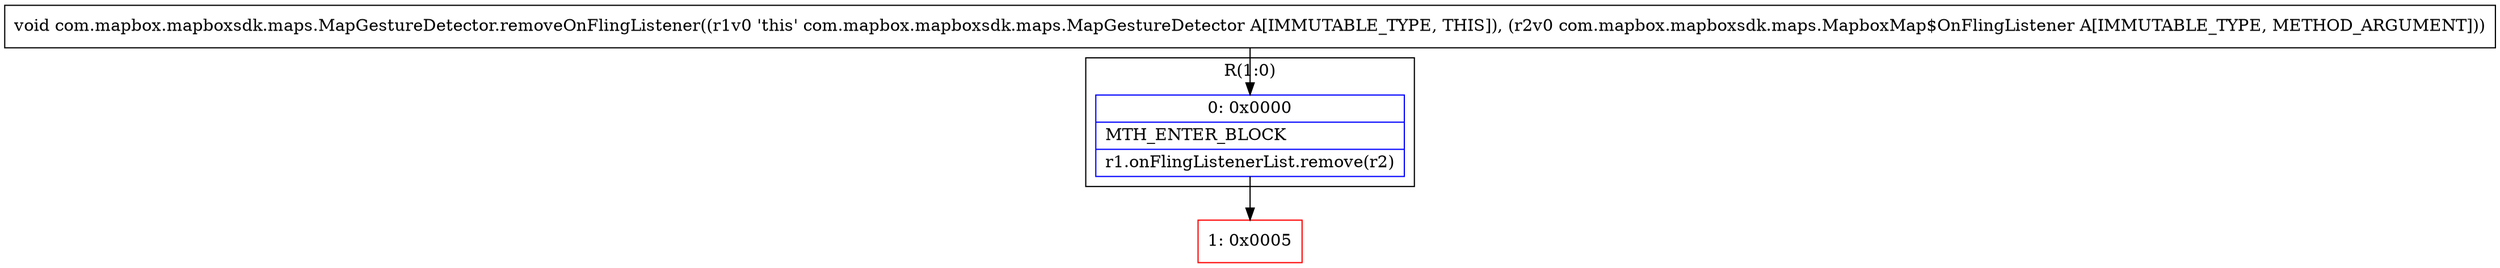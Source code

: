 digraph "CFG forcom.mapbox.mapboxsdk.maps.MapGestureDetector.removeOnFlingListener(Lcom\/mapbox\/mapboxsdk\/maps\/MapboxMap$OnFlingListener;)V" {
subgraph cluster_Region_2048406548 {
label = "R(1:0)";
node [shape=record,color=blue];
Node_0 [shape=record,label="{0\:\ 0x0000|MTH_ENTER_BLOCK\l|r1.onFlingListenerList.remove(r2)\l}"];
}
Node_1 [shape=record,color=red,label="{1\:\ 0x0005}"];
MethodNode[shape=record,label="{void com.mapbox.mapboxsdk.maps.MapGestureDetector.removeOnFlingListener((r1v0 'this' com.mapbox.mapboxsdk.maps.MapGestureDetector A[IMMUTABLE_TYPE, THIS]), (r2v0 com.mapbox.mapboxsdk.maps.MapboxMap$OnFlingListener A[IMMUTABLE_TYPE, METHOD_ARGUMENT])) }"];
MethodNode -> Node_0;
Node_0 -> Node_1;
}


